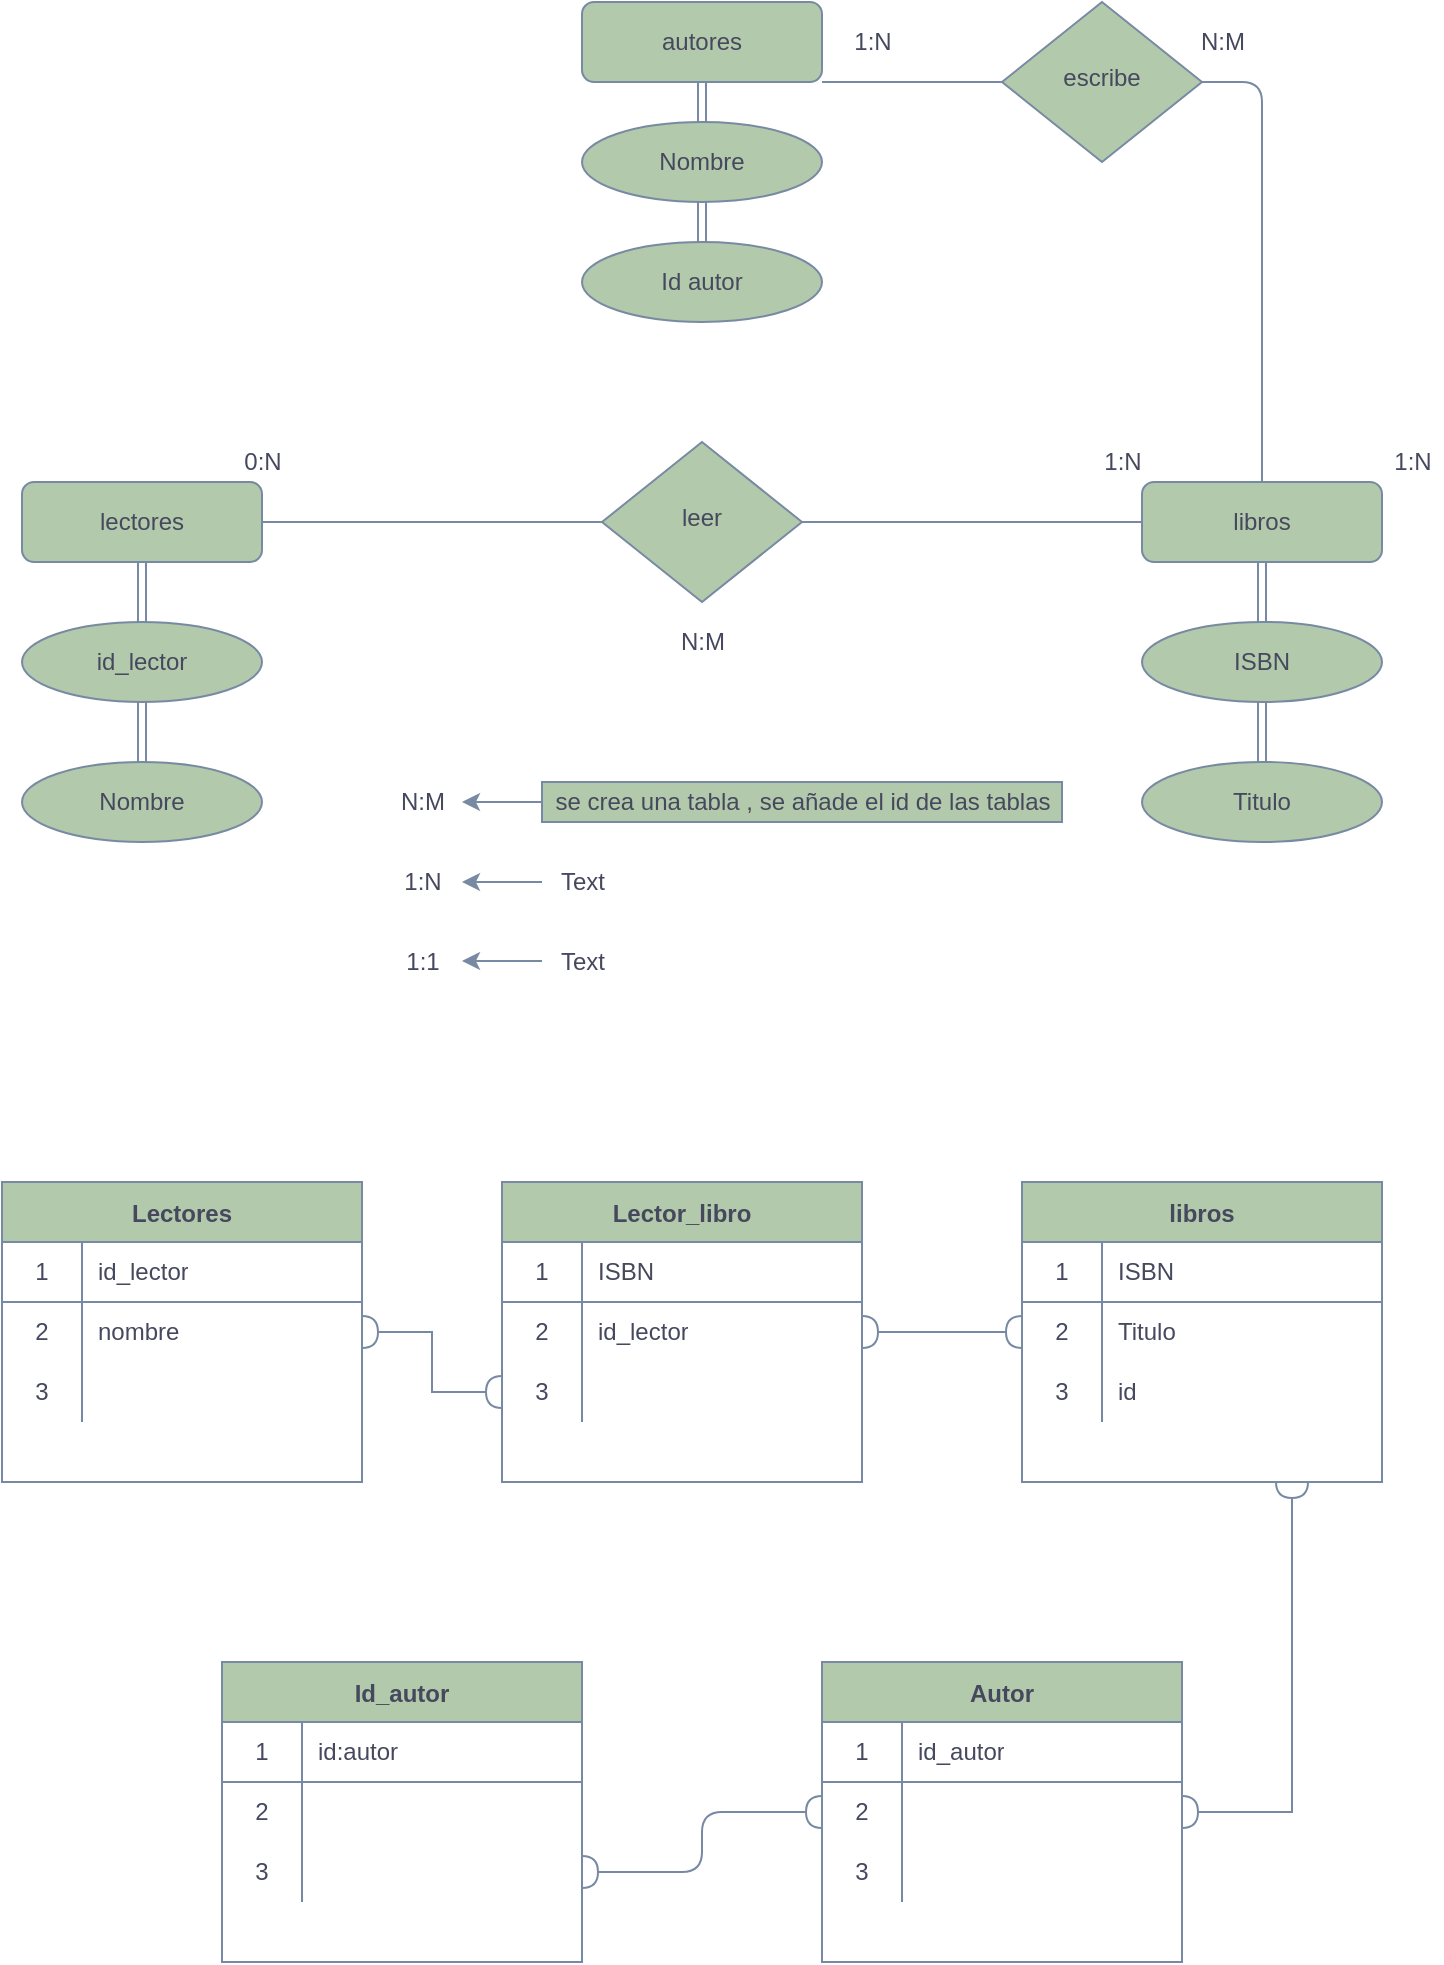 <mxfile version="15.1.1" type="github">
  <diagram id="C5RBs43oDa-KdzZeNtuy" name="Page-1">
    <mxGraphModel dx="781" dy="546" grid="1" gridSize="10" guides="1" tooltips="1" connect="1" arrows="1" fold="1" page="1" pageScale="1" pageWidth="827" pageHeight="1169" math="0" shadow="0">
      <root>
        <mxCell id="WIyWlLk6GJQsqaUBKTNV-0" />
        <mxCell id="WIyWlLk6GJQsqaUBKTNV-1" parent="WIyWlLk6GJQsqaUBKTNV-0" />
        <mxCell id="WIyWlLk6GJQsqaUBKTNV-3" value="lectores" style="rounded=1;whiteSpace=wrap;html=1;fontSize=12;glass=0;strokeWidth=1;shadow=0;fillColor=#B2C9AB;strokeColor=#788AA3;fontColor=#46495D;" parent="WIyWlLk6GJQsqaUBKTNV-1" vertex="1">
          <mxGeometry x="90" y="260" width="120" height="40" as="geometry" />
        </mxCell>
        <mxCell id="WIyWlLk6GJQsqaUBKTNV-6" value="leer" style="rhombus;whiteSpace=wrap;html=1;shadow=0;fontFamily=Helvetica;fontSize=12;align=center;strokeWidth=1;spacing=6;spacingTop=-4;fillColor=#B2C9AB;strokeColor=#788AA3;fontColor=#46495D;" parent="WIyWlLk6GJQsqaUBKTNV-1" vertex="1">
          <mxGeometry x="380" y="240" width="100" height="80" as="geometry" />
        </mxCell>
        <mxCell id="WIyWlLk6GJQsqaUBKTNV-7" value="autores" style="rounded=1;whiteSpace=wrap;html=1;fontSize=12;glass=0;strokeWidth=1;shadow=0;fillColor=#B2C9AB;strokeColor=#788AA3;fontColor=#46495D;" parent="WIyWlLk6GJQsqaUBKTNV-1" vertex="1">
          <mxGeometry x="370" y="20" width="120" height="40" as="geometry" />
        </mxCell>
        <mxCell id="v1buGAqdlQHVr1BccmHd-23" value="" style="edgeStyle=none;shape=link;rounded=0;orthogonalLoop=1;jettySize=auto;html=1;strokeColor=#788AA3;fontColor=#46495D;" edge="1" parent="WIyWlLk6GJQsqaUBKTNV-1" source="WIyWlLk6GJQsqaUBKTNV-11" target="v1buGAqdlQHVr1BccmHd-22">
          <mxGeometry relative="1" as="geometry" />
        </mxCell>
        <mxCell id="WIyWlLk6GJQsqaUBKTNV-11" value="libros" style="rounded=1;whiteSpace=wrap;html=1;fontSize=12;glass=0;strokeWidth=1;shadow=0;fillColor=#B2C9AB;strokeColor=#788AA3;fontColor=#46495D;" parent="WIyWlLk6GJQsqaUBKTNV-1" vertex="1">
          <mxGeometry x="650" y="260" width="120" height="40" as="geometry" />
        </mxCell>
        <mxCell id="v1buGAqdlQHVr1BccmHd-7" value="" style="endArrow=none;html=1;entryX=0;entryY=0.5;entryDx=0;entryDy=0;exitX=1;exitY=0.5;exitDx=0;exitDy=0;strokeColor=#788AA3;fontColor=#46495D;" edge="1" parent="WIyWlLk6GJQsqaUBKTNV-1" source="WIyWlLk6GJQsqaUBKTNV-3" target="WIyWlLk6GJQsqaUBKTNV-6">
          <mxGeometry width="50" height="50" relative="1" as="geometry">
            <mxPoint x="280" y="209.5" as="sourcePoint" />
            <mxPoint x="340" y="209.5" as="targetPoint" />
            <Array as="points" />
          </mxGeometry>
        </mxCell>
        <mxCell id="v1buGAqdlQHVr1BccmHd-9" value="" style="endArrow=none;html=1;exitX=1;exitY=0.5;exitDx=0;exitDy=0;entryX=0;entryY=0.5;entryDx=0;entryDy=0;strokeColor=#788AA3;fontColor=#46495D;" edge="1" parent="WIyWlLk6GJQsqaUBKTNV-1" source="WIyWlLk6GJQsqaUBKTNV-6" target="WIyWlLk6GJQsqaUBKTNV-11">
          <mxGeometry width="50" height="50" relative="1" as="geometry">
            <mxPoint x="500" y="209.5" as="sourcePoint" />
            <mxPoint x="570" y="209.5" as="targetPoint" />
            <Array as="points">
              <mxPoint x="540" y="280" />
            </Array>
          </mxGeometry>
        </mxCell>
        <mxCell id="v1buGAqdlQHVr1BccmHd-10" value="escribe" style="rhombus;whiteSpace=wrap;html=1;shadow=0;fontFamily=Helvetica;fontSize=12;align=center;strokeWidth=1;spacing=6;spacingTop=-4;fillColor=#B2C9AB;strokeColor=#788AA3;fontColor=#46495D;" vertex="1" parent="WIyWlLk6GJQsqaUBKTNV-1">
          <mxGeometry x="580" y="20" width="100" height="80" as="geometry" />
        </mxCell>
        <mxCell id="v1buGAqdlQHVr1BccmHd-12" value="" style="endArrow=none;html=1;entryX=0;entryY=0.5;entryDx=0;entryDy=0;exitX=1;exitY=1;exitDx=0;exitDy=0;strokeColor=#788AA3;fontColor=#46495D;" edge="1" parent="WIyWlLk6GJQsqaUBKTNV-1" source="WIyWlLk6GJQsqaUBKTNV-7" target="v1buGAqdlQHVr1BccmHd-10">
          <mxGeometry width="50" height="50" relative="1" as="geometry">
            <mxPoint x="600" y="40" as="sourcePoint" />
            <mxPoint x="700" y="40" as="targetPoint" />
            <Array as="points" />
          </mxGeometry>
        </mxCell>
        <mxCell id="v1buGAqdlQHVr1BccmHd-13" value="" style="endArrow=none;html=1;exitX=0.5;exitY=0;exitDx=0;exitDy=0;strokeColor=#788AA3;fontColor=#46495D;" edge="1" parent="WIyWlLk6GJQsqaUBKTNV-1" source="WIyWlLk6GJQsqaUBKTNV-11">
          <mxGeometry width="50" height="50" relative="1" as="geometry">
            <mxPoint x="690" y="220" as="sourcePoint" />
            <mxPoint x="710" y="160" as="targetPoint" />
          </mxGeometry>
        </mxCell>
        <mxCell id="v1buGAqdlQHVr1BccmHd-15" value="" style="endArrow=none;html=1;exitX=1;exitY=0.5;exitDx=0;exitDy=0;strokeColor=#788AA3;fontColor=#46495D;" edge="1" parent="WIyWlLk6GJQsqaUBKTNV-1" source="v1buGAqdlQHVr1BccmHd-10">
          <mxGeometry width="50" height="50" relative="1" as="geometry">
            <mxPoint x="670" y="40" as="sourcePoint" />
            <mxPoint x="710" y="160" as="targetPoint" />
            <Array as="points">
              <mxPoint x="710" y="60" />
              <mxPoint x="710" y="90" />
              <mxPoint x="710" y="160" />
            </Array>
          </mxGeometry>
        </mxCell>
        <mxCell id="v1buGAqdlQHVr1BccmHd-26" value="" style="edgeStyle=none;shape=link;rounded=0;orthogonalLoop=1;jettySize=auto;html=1;strokeColor=#788AA3;fontColor=#46495D;" edge="1" parent="WIyWlLk6GJQsqaUBKTNV-1" source="v1buGAqdlQHVr1BccmHd-16" target="WIyWlLk6GJQsqaUBKTNV-7">
          <mxGeometry relative="1" as="geometry" />
        </mxCell>
        <mxCell id="v1buGAqdlQHVr1BccmHd-28" value="" style="edgeStyle=none;shape=link;rounded=0;orthogonalLoop=1;jettySize=auto;html=1;strokeColor=#788AA3;fontColor=#46495D;" edge="1" parent="WIyWlLk6GJQsqaUBKTNV-1" source="v1buGAqdlQHVr1BccmHd-16" target="v1buGAqdlQHVr1BccmHd-27">
          <mxGeometry relative="1" as="geometry" />
        </mxCell>
        <mxCell id="v1buGAqdlQHVr1BccmHd-16" value="Nombre" style="ellipse;whiteSpace=wrap;html=1;fillColor=#B2C9AB;strokeColor=#788AA3;fontColor=#46495D;" vertex="1" parent="WIyWlLk6GJQsqaUBKTNV-1">
          <mxGeometry x="370" y="80" width="120" height="40" as="geometry" />
        </mxCell>
        <mxCell id="v1buGAqdlQHVr1BccmHd-19" value="" style="rounded=0;orthogonalLoop=1;jettySize=auto;html=1;shape=link;strokeColor=#788AA3;fontColor=#46495D;" edge="1" parent="WIyWlLk6GJQsqaUBKTNV-1" source="v1buGAqdlQHVr1BccmHd-17" target="WIyWlLk6GJQsqaUBKTNV-3">
          <mxGeometry relative="1" as="geometry" />
        </mxCell>
        <mxCell id="v1buGAqdlQHVr1BccmHd-17" value="id_lector" style="ellipse;whiteSpace=wrap;html=1;fillColor=#B2C9AB;strokeColor=#788AA3;fontColor=#46495D;" vertex="1" parent="WIyWlLk6GJQsqaUBKTNV-1">
          <mxGeometry x="90" y="330" width="120" height="40" as="geometry" />
        </mxCell>
        <mxCell id="v1buGAqdlQHVr1BccmHd-20" value="" style="edgeStyle=orthogonalEdgeStyle;rounded=0;orthogonalLoop=1;jettySize=auto;html=1;shape=link;strokeColor=#788AA3;fontColor=#46495D;" edge="1" parent="WIyWlLk6GJQsqaUBKTNV-1" source="v1buGAqdlQHVr1BccmHd-18" target="v1buGAqdlQHVr1BccmHd-17">
          <mxGeometry relative="1" as="geometry" />
        </mxCell>
        <mxCell id="v1buGAqdlQHVr1BccmHd-18" value="Nombre" style="ellipse;whiteSpace=wrap;html=1;fillColor=#B2C9AB;strokeColor=#788AA3;fontColor=#46495D;" vertex="1" parent="WIyWlLk6GJQsqaUBKTNV-1">
          <mxGeometry x="90" y="400" width="120" height="40" as="geometry" />
        </mxCell>
        <mxCell id="v1buGAqdlQHVr1BccmHd-25" value="" style="edgeStyle=none;shape=link;rounded=0;orthogonalLoop=1;jettySize=auto;html=1;strokeColor=#788AA3;fontColor=#46495D;" edge="1" parent="WIyWlLk6GJQsqaUBKTNV-1" source="v1buGAqdlQHVr1BccmHd-22" target="v1buGAqdlQHVr1BccmHd-24">
          <mxGeometry relative="1" as="geometry" />
        </mxCell>
        <mxCell id="v1buGAqdlQHVr1BccmHd-22" value="ISBN" style="ellipse;whiteSpace=wrap;html=1;rounded=1;shadow=0;strokeWidth=1;glass=0;fillColor=#B2C9AB;strokeColor=#788AA3;fontColor=#46495D;" vertex="1" parent="WIyWlLk6GJQsqaUBKTNV-1">
          <mxGeometry x="650" y="330" width="120" height="40" as="geometry" />
        </mxCell>
        <mxCell id="v1buGAqdlQHVr1BccmHd-24" value="Titulo" style="ellipse;whiteSpace=wrap;html=1;rounded=1;shadow=0;strokeWidth=1;glass=0;fillColor=#B2C9AB;strokeColor=#788AA3;fontColor=#46495D;" vertex="1" parent="WIyWlLk6GJQsqaUBKTNV-1">
          <mxGeometry x="650" y="400" width="120" height="40" as="geometry" />
        </mxCell>
        <mxCell id="v1buGAqdlQHVr1BccmHd-27" value="Id autor" style="ellipse;whiteSpace=wrap;html=1;fillColor=#B2C9AB;strokeColor=#788AA3;fontColor=#46495D;" vertex="1" parent="WIyWlLk6GJQsqaUBKTNV-1">
          <mxGeometry x="370" y="140" width="120" height="40" as="geometry" />
        </mxCell>
        <mxCell id="v1buGAqdlQHVr1BccmHd-29" value="0:N" style="text;html=1;align=center;verticalAlign=middle;resizable=0;points=[];autosize=1;strokeColor=none;fillColor=none;fontColor=#46495D;" vertex="1" parent="WIyWlLk6GJQsqaUBKTNV-1">
          <mxGeometry x="195" y="240" width="30" height="20" as="geometry" />
        </mxCell>
        <mxCell id="v1buGAqdlQHVr1BccmHd-30" value="N:M" style="text;html=1;align=center;verticalAlign=middle;resizable=0;points=[];autosize=1;strokeColor=none;fillColor=none;fontColor=#46495D;" vertex="1" parent="WIyWlLk6GJQsqaUBKTNV-1">
          <mxGeometry x="410" y="330" width="40" height="20" as="geometry" />
        </mxCell>
        <mxCell id="v1buGAqdlQHVr1BccmHd-31" value="1:N" style="text;html=1;align=center;verticalAlign=middle;resizable=0;points=[];autosize=1;strokeColor=none;fillColor=none;fontColor=#46495D;" vertex="1" parent="WIyWlLk6GJQsqaUBKTNV-1">
          <mxGeometry x="625" y="240" width="30" height="20" as="geometry" />
        </mxCell>
        <mxCell id="v1buGAqdlQHVr1BccmHd-32" value="1:N" style="text;html=1;align=center;verticalAlign=middle;resizable=0;points=[];autosize=1;strokeColor=none;fillColor=none;fontColor=#46495D;" vertex="1" parent="WIyWlLk6GJQsqaUBKTNV-1">
          <mxGeometry x="770" y="240" width="30" height="20" as="geometry" />
        </mxCell>
        <mxCell id="v1buGAqdlQHVr1BccmHd-33" value="N:M" style="text;html=1;align=center;verticalAlign=middle;resizable=0;points=[];autosize=1;strokeColor=none;fillColor=none;fontColor=#46495D;" vertex="1" parent="WIyWlLk6GJQsqaUBKTNV-1">
          <mxGeometry x="270" y="410" width="40" height="20" as="geometry" />
        </mxCell>
        <mxCell id="v1buGAqdlQHVr1BccmHd-40" value="" style="edgeStyle=none;rounded=0;orthogonalLoop=1;jettySize=auto;html=1;strokeColor=#788AA3;fontColor=#46495D;" edge="1" parent="WIyWlLk6GJQsqaUBKTNV-1" source="v1buGAqdlQHVr1BccmHd-35" target="v1buGAqdlQHVr1BccmHd-33">
          <mxGeometry relative="1" as="geometry" />
        </mxCell>
        <mxCell id="v1buGAqdlQHVr1BccmHd-35" value="se crea una tabla , se añade el id de las tablas" style="text;html=1;align=center;verticalAlign=middle;resizable=0;points=[];autosize=1;fillColor=#B2C9AB;strokeColor=#788AA3;fontColor=#46495D;" vertex="1" parent="WIyWlLk6GJQsqaUBKTNV-1">
          <mxGeometry x="350" y="410" width="260" height="20" as="geometry" />
        </mxCell>
        <mxCell id="v1buGAqdlQHVr1BccmHd-36" value="N:M" style="text;html=1;align=center;verticalAlign=middle;resizable=0;points=[];autosize=1;strokeColor=none;fillColor=none;fontColor=#46495D;" vertex="1" parent="WIyWlLk6GJQsqaUBKTNV-1">
          <mxGeometry x="670" y="30" width="40" height="20" as="geometry" />
        </mxCell>
        <mxCell id="v1buGAqdlQHVr1BccmHd-37" value="1:N" style="text;html=1;align=center;verticalAlign=middle;resizable=0;points=[];autosize=1;strokeColor=none;fillColor=none;fontColor=#46495D;" vertex="1" parent="WIyWlLk6GJQsqaUBKTNV-1">
          <mxGeometry x="500" y="30" width="30" height="20" as="geometry" />
        </mxCell>
        <mxCell id="v1buGAqdlQHVr1BccmHd-41" value="1:N" style="text;html=1;align=center;verticalAlign=middle;resizable=0;points=[];autosize=1;strokeColor=none;fillColor=none;fontColor=#46495D;" vertex="1" parent="WIyWlLk6GJQsqaUBKTNV-1">
          <mxGeometry x="275" y="450" width="30" height="20" as="geometry" />
        </mxCell>
        <mxCell id="v1buGAqdlQHVr1BccmHd-45" value="" style="edgeStyle=none;rounded=0;orthogonalLoop=1;jettySize=auto;html=1;strokeColor=#788AA3;fontColor=#46495D;" edge="1" parent="WIyWlLk6GJQsqaUBKTNV-1" source="v1buGAqdlQHVr1BccmHd-44">
          <mxGeometry relative="1" as="geometry">
            <mxPoint x="310" y="460" as="targetPoint" />
          </mxGeometry>
        </mxCell>
        <mxCell id="v1buGAqdlQHVr1BccmHd-44" value="Text" style="text;html=1;align=center;verticalAlign=middle;resizable=0;points=[];autosize=1;strokeColor=none;fillColor=none;fontColor=#46495D;" vertex="1" parent="WIyWlLk6GJQsqaUBKTNV-1">
          <mxGeometry x="350" y="450" width="40" height="20" as="geometry" />
        </mxCell>
        <mxCell id="v1buGAqdlQHVr1BccmHd-46" value="1:1" style="text;html=1;align=center;verticalAlign=middle;resizable=0;points=[];autosize=1;strokeColor=none;fillColor=none;fontColor=#46495D;" vertex="1" parent="WIyWlLk6GJQsqaUBKTNV-1">
          <mxGeometry x="275" y="490" width="30" height="20" as="geometry" />
        </mxCell>
        <mxCell id="v1buGAqdlQHVr1BccmHd-47" value="" style="edgeStyle=none;rounded=0;orthogonalLoop=1;jettySize=auto;html=1;strokeColor=#788AA3;fontColor=#46495D;" edge="1" parent="WIyWlLk6GJQsqaUBKTNV-1">
          <mxGeometry relative="1" as="geometry">
            <mxPoint x="350" y="499.5" as="sourcePoint" />
            <mxPoint x="310" y="499.5" as="targetPoint" />
          </mxGeometry>
        </mxCell>
        <mxCell id="v1buGAqdlQHVr1BccmHd-48" value="Text" style="text;html=1;align=center;verticalAlign=middle;resizable=0;points=[];autosize=1;strokeColor=none;fillColor=none;fontColor=#46495D;" vertex="1" parent="WIyWlLk6GJQsqaUBKTNV-1">
          <mxGeometry x="350" y="490" width="40" height="20" as="geometry" />
        </mxCell>
        <mxCell id="v1buGAqdlQHVr1BccmHd-68" value="Lectores" style="shape=table;startSize=30;container=1;collapsible=0;childLayout=tableLayout;fixedRows=1;rowLines=0;fontStyle=1;align=center;pointerEvents=1;fillColor=#B2C9AB;strokeColor=#788AA3;fontColor=#46495D;" vertex="1" parent="WIyWlLk6GJQsqaUBKTNV-1">
          <mxGeometry x="80" y="610" width="180" height="150" as="geometry" />
        </mxCell>
        <mxCell id="v1buGAqdlQHVr1BccmHd-69" value="" style="shape=partialRectangle;html=1;whiteSpace=wrap;collapsible=0;dropTarget=0;pointerEvents=1;fillColor=none;top=0;left=0;bottom=1;right=0;points=[[0,0.5],[1,0.5]];portConstraint=eastwest;strokeColor=#788AA3;fontColor=#46495D;" vertex="1" parent="v1buGAqdlQHVr1BccmHd-68">
          <mxGeometry y="30" width="180" height="30" as="geometry" />
        </mxCell>
        <mxCell id="v1buGAqdlQHVr1BccmHd-70" value="1" style="shape=partialRectangle;html=1;whiteSpace=wrap;connectable=0;fillColor=none;top=0;left=0;bottom=0;right=0;overflow=hidden;pointerEvents=1;strokeColor=#788AA3;fontColor=#46495D;" vertex="1" parent="v1buGAqdlQHVr1BccmHd-69">
          <mxGeometry width="40" height="30" as="geometry" />
        </mxCell>
        <mxCell id="v1buGAqdlQHVr1BccmHd-71" value="id_lector" style="shape=partialRectangle;html=1;whiteSpace=wrap;connectable=0;fillColor=none;top=0;left=0;bottom=0;right=0;align=left;spacingLeft=6;overflow=hidden;pointerEvents=1;strokeColor=#788AA3;fontColor=#46495D;" vertex="1" parent="v1buGAqdlQHVr1BccmHd-69">
          <mxGeometry x="40" width="140" height="30" as="geometry" />
        </mxCell>
        <mxCell id="v1buGAqdlQHVr1BccmHd-72" value="" style="shape=partialRectangle;html=1;whiteSpace=wrap;collapsible=0;dropTarget=0;pointerEvents=1;fillColor=none;top=0;left=0;bottom=0;right=0;points=[[0,0.5],[1,0.5]];portConstraint=eastwest;strokeColor=#788AA3;fontColor=#46495D;" vertex="1" parent="v1buGAqdlQHVr1BccmHd-68">
          <mxGeometry y="60" width="180" height="30" as="geometry" />
        </mxCell>
        <mxCell id="v1buGAqdlQHVr1BccmHd-73" value="2" style="shape=partialRectangle;html=1;whiteSpace=wrap;connectable=0;fillColor=none;top=0;left=0;bottom=0;right=0;overflow=hidden;pointerEvents=1;strokeColor=#788AA3;fontColor=#46495D;" vertex="1" parent="v1buGAqdlQHVr1BccmHd-72">
          <mxGeometry width="40" height="30" as="geometry" />
        </mxCell>
        <mxCell id="v1buGAqdlQHVr1BccmHd-74" value="nombre" style="shape=partialRectangle;html=1;whiteSpace=wrap;connectable=0;fillColor=none;top=0;left=0;bottom=0;right=0;align=left;spacingLeft=6;overflow=hidden;pointerEvents=1;strokeColor=#788AA3;fontColor=#46495D;" vertex="1" parent="v1buGAqdlQHVr1BccmHd-72">
          <mxGeometry x="40" width="140" height="30" as="geometry" />
        </mxCell>
        <mxCell id="v1buGAqdlQHVr1BccmHd-75" value="" style="shape=partialRectangle;html=1;whiteSpace=wrap;collapsible=0;dropTarget=0;pointerEvents=1;fillColor=none;top=0;left=0;bottom=0;right=0;points=[[0,0.5],[1,0.5]];portConstraint=eastwest;strokeColor=#788AA3;fontColor=#46495D;" vertex="1" parent="v1buGAqdlQHVr1BccmHd-68">
          <mxGeometry y="90" width="180" height="30" as="geometry" />
        </mxCell>
        <mxCell id="v1buGAqdlQHVr1BccmHd-76" value="3" style="shape=partialRectangle;html=1;whiteSpace=wrap;connectable=0;fillColor=none;top=0;left=0;bottom=0;right=0;overflow=hidden;pointerEvents=1;strokeColor=#788AA3;fontColor=#46495D;" vertex="1" parent="v1buGAqdlQHVr1BccmHd-75">
          <mxGeometry width="40" height="30" as="geometry" />
        </mxCell>
        <mxCell id="v1buGAqdlQHVr1BccmHd-77" value="" style="shape=partialRectangle;html=1;whiteSpace=wrap;connectable=0;fillColor=none;top=0;left=0;bottom=0;right=0;align=left;spacingLeft=6;overflow=hidden;pointerEvents=1;strokeColor=#788AA3;fontColor=#46495D;" vertex="1" parent="v1buGAqdlQHVr1BccmHd-75">
          <mxGeometry x="40" width="140" height="30" as="geometry" />
        </mxCell>
        <mxCell id="v1buGAqdlQHVr1BccmHd-78" value="Lector_libro" style="shape=table;startSize=30;container=1;collapsible=0;childLayout=tableLayout;fixedRows=1;rowLines=0;fontStyle=1;align=center;pointerEvents=1;fillColor=#B2C9AB;strokeColor=#788AA3;fontColor=#46495D;" vertex="1" parent="WIyWlLk6GJQsqaUBKTNV-1">
          <mxGeometry x="330" y="610" width="180" height="150" as="geometry" />
        </mxCell>
        <mxCell id="v1buGAqdlQHVr1BccmHd-79" value="" style="shape=partialRectangle;html=1;whiteSpace=wrap;collapsible=0;dropTarget=0;pointerEvents=1;fillColor=none;top=0;left=0;bottom=1;right=0;points=[[0,0.5],[1,0.5]];portConstraint=eastwest;strokeColor=#788AA3;fontColor=#46495D;" vertex="1" parent="v1buGAqdlQHVr1BccmHd-78">
          <mxGeometry y="30" width="180" height="30" as="geometry" />
        </mxCell>
        <mxCell id="v1buGAqdlQHVr1BccmHd-80" value="1" style="shape=partialRectangle;html=1;whiteSpace=wrap;connectable=0;fillColor=none;top=0;left=0;bottom=0;right=0;overflow=hidden;pointerEvents=1;strokeColor=#788AA3;fontColor=#46495D;" vertex="1" parent="v1buGAqdlQHVr1BccmHd-79">
          <mxGeometry width="40" height="30" as="geometry" />
        </mxCell>
        <mxCell id="v1buGAqdlQHVr1BccmHd-81" value="ISBN" style="shape=partialRectangle;html=1;whiteSpace=wrap;connectable=0;fillColor=none;top=0;left=0;bottom=0;right=0;align=left;spacingLeft=6;overflow=hidden;pointerEvents=1;strokeColor=#788AA3;fontColor=#46495D;" vertex="1" parent="v1buGAqdlQHVr1BccmHd-79">
          <mxGeometry x="40" width="140" height="30" as="geometry" />
        </mxCell>
        <mxCell id="v1buGAqdlQHVr1BccmHd-82" value="" style="shape=partialRectangle;html=1;whiteSpace=wrap;collapsible=0;dropTarget=0;pointerEvents=1;fillColor=none;top=0;left=0;bottom=0;right=0;points=[[0,0.5],[1,0.5]];portConstraint=eastwest;strokeColor=#788AA3;fontColor=#46495D;" vertex="1" parent="v1buGAqdlQHVr1BccmHd-78">
          <mxGeometry y="60" width="180" height="30" as="geometry" />
        </mxCell>
        <mxCell id="v1buGAqdlQHVr1BccmHd-83" value="2" style="shape=partialRectangle;html=1;whiteSpace=wrap;connectable=0;fillColor=none;top=0;left=0;bottom=0;right=0;overflow=hidden;pointerEvents=1;strokeColor=#788AA3;fontColor=#46495D;" vertex="1" parent="v1buGAqdlQHVr1BccmHd-82">
          <mxGeometry width="40" height="30" as="geometry" />
        </mxCell>
        <mxCell id="v1buGAqdlQHVr1BccmHd-84" value="id_lector" style="shape=partialRectangle;html=1;whiteSpace=wrap;connectable=0;fillColor=none;top=0;left=0;bottom=0;right=0;align=left;spacingLeft=6;overflow=hidden;pointerEvents=1;strokeColor=#788AA3;fontColor=#46495D;" vertex="1" parent="v1buGAqdlQHVr1BccmHd-82">
          <mxGeometry x="40" width="140" height="30" as="geometry" />
        </mxCell>
        <mxCell id="v1buGAqdlQHVr1BccmHd-85" value="" style="shape=partialRectangle;html=1;whiteSpace=wrap;collapsible=0;dropTarget=0;pointerEvents=1;fillColor=none;top=0;left=0;bottom=0;right=0;points=[[0,0.5],[1,0.5]];portConstraint=eastwest;strokeColor=#788AA3;fontColor=#46495D;" vertex="1" parent="v1buGAqdlQHVr1BccmHd-78">
          <mxGeometry y="90" width="180" height="30" as="geometry" />
        </mxCell>
        <mxCell id="v1buGAqdlQHVr1BccmHd-86" value="3" style="shape=partialRectangle;html=1;whiteSpace=wrap;connectable=0;fillColor=none;top=0;left=0;bottom=0;right=0;overflow=hidden;pointerEvents=1;strokeColor=#788AA3;fontColor=#46495D;" vertex="1" parent="v1buGAqdlQHVr1BccmHd-85">
          <mxGeometry width="40" height="30" as="geometry" />
        </mxCell>
        <mxCell id="v1buGAqdlQHVr1BccmHd-87" value="" style="shape=partialRectangle;html=1;whiteSpace=wrap;connectable=0;fillColor=none;top=0;left=0;bottom=0;right=0;align=left;spacingLeft=6;overflow=hidden;pointerEvents=1;strokeColor=#788AA3;fontColor=#46495D;" vertex="1" parent="v1buGAqdlQHVr1BccmHd-85">
          <mxGeometry x="40" width="140" height="30" as="geometry" />
        </mxCell>
        <mxCell id="v1buGAqdlQHVr1BccmHd-125" style="edgeStyle=orthogonalEdgeStyle;rounded=0;orthogonalLoop=1;jettySize=auto;html=1;exitX=0.75;exitY=1;exitDx=0;exitDy=0;entryX=1;entryY=0.5;entryDx=0;entryDy=0;strokeColor=#788AA3;fontColor=#46495D;startArrow=halfCircle;startFill=0;endArrow=halfCircle;endFill=0;" edge="1" parent="WIyWlLk6GJQsqaUBKTNV-1" source="v1buGAqdlQHVr1BccmHd-88" target="v1buGAqdlQHVr1BccmHd-102">
          <mxGeometry relative="1" as="geometry">
            <mxPoint x="680" y="930" as="targetPoint" />
            <Array as="points">
              <mxPoint x="725" y="925" />
            </Array>
          </mxGeometry>
        </mxCell>
        <mxCell id="v1buGAqdlQHVr1BccmHd-88" value="libros" style="shape=table;startSize=30;container=1;collapsible=0;childLayout=tableLayout;fixedRows=1;rowLines=0;fontStyle=1;align=center;pointerEvents=1;fillColor=#B2C9AB;strokeColor=#788AA3;fontColor=#46495D;" vertex="1" parent="WIyWlLk6GJQsqaUBKTNV-1">
          <mxGeometry x="590" y="610" width="180" height="150" as="geometry" />
        </mxCell>
        <mxCell id="v1buGAqdlQHVr1BccmHd-89" value="" style="shape=partialRectangle;html=1;whiteSpace=wrap;collapsible=0;dropTarget=0;pointerEvents=1;fillColor=none;top=0;left=0;bottom=1;right=0;points=[[0,0.5],[1,0.5]];portConstraint=eastwest;strokeColor=#788AA3;fontColor=#46495D;" vertex="1" parent="v1buGAqdlQHVr1BccmHd-88">
          <mxGeometry y="30" width="180" height="30" as="geometry" />
        </mxCell>
        <mxCell id="v1buGAqdlQHVr1BccmHd-90" value="1" style="shape=partialRectangle;html=1;whiteSpace=wrap;connectable=0;fillColor=none;top=0;left=0;bottom=0;right=0;overflow=hidden;pointerEvents=1;strokeColor=#788AA3;fontColor=#46495D;" vertex="1" parent="v1buGAqdlQHVr1BccmHd-89">
          <mxGeometry width="40" height="30" as="geometry" />
        </mxCell>
        <mxCell id="v1buGAqdlQHVr1BccmHd-91" value="ISBN" style="shape=partialRectangle;html=1;whiteSpace=wrap;connectable=0;fillColor=none;top=0;left=0;bottom=0;right=0;align=left;spacingLeft=6;overflow=hidden;pointerEvents=1;strokeColor=#788AA3;fontColor=#46495D;" vertex="1" parent="v1buGAqdlQHVr1BccmHd-89">
          <mxGeometry x="40" width="140" height="30" as="geometry" />
        </mxCell>
        <mxCell id="v1buGAqdlQHVr1BccmHd-92" value="" style="shape=partialRectangle;html=1;whiteSpace=wrap;collapsible=0;dropTarget=0;pointerEvents=1;fillColor=none;top=0;left=0;bottom=0;right=0;points=[[0,0.5],[1,0.5]];portConstraint=eastwest;strokeColor=#788AA3;fontColor=#46495D;" vertex="1" parent="v1buGAqdlQHVr1BccmHd-88">
          <mxGeometry y="60" width="180" height="30" as="geometry" />
        </mxCell>
        <mxCell id="v1buGAqdlQHVr1BccmHd-93" value="2" style="shape=partialRectangle;html=1;whiteSpace=wrap;connectable=0;fillColor=none;top=0;left=0;bottom=0;right=0;overflow=hidden;pointerEvents=1;strokeColor=#788AA3;fontColor=#46495D;" vertex="1" parent="v1buGAqdlQHVr1BccmHd-92">
          <mxGeometry width="40" height="30" as="geometry" />
        </mxCell>
        <mxCell id="v1buGAqdlQHVr1BccmHd-94" value="Titulo" style="shape=partialRectangle;html=1;whiteSpace=wrap;connectable=0;fillColor=none;top=0;left=0;bottom=0;right=0;align=left;spacingLeft=6;overflow=hidden;pointerEvents=1;strokeColor=#788AA3;fontColor=#46495D;" vertex="1" parent="v1buGAqdlQHVr1BccmHd-92">
          <mxGeometry x="40" width="140" height="30" as="geometry" />
        </mxCell>
        <mxCell id="v1buGAqdlQHVr1BccmHd-95" value="" style="shape=partialRectangle;html=1;whiteSpace=wrap;collapsible=0;dropTarget=0;pointerEvents=1;fillColor=none;top=0;left=0;bottom=0;right=0;points=[[0,0.5],[1,0.5]];portConstraint=eastwest;strokeColor=#788AA3;fontColor=#46495D;" vertex="1" parent="v1buGAqdlQHVr1BccmHd-88">
          <mxGeometry y="90" width="180" height="30" as="geometry" />
        </mxCell>
        <mxCell id="v1buGAqdlQHVr1BccmHd-96" value="3" style="shape=partialRectangle;html=1;whiteSpace=wrap;connectable=0;fillColor=none;top=0;left=0;bottom=0;right=0;overflow=hidden;pointerEvents=1;strokeColor=#788AA3;fontColor=#46495D;" vertex="1" parent="v1buGAqdlQHVr1BccmHd-95">
          <mxGeometry width="40" height="30" as="geometry" />
        </mxCell>
        <mxCell id="v1buGAqdlQHVr1BccmHd-97" value="id" style="shape=partialRectangle;html=1;whiteSpace=wrap;connectable=0;fillColor=none;top=0;left=0;bottom=0;right=0;align=left;spacingLeft=6;overflow=hidden;pointerEvents=1;strokeColor=#788AA3;fontColor=#46495D;" vertex="1" parent="v1buGAqdlQHVr1BccmHd-95">
          <mxGeometry x="40" width="140" height="30" as="geometry" />
        </mxCell>
        <mxCell id="v1buGAqdlQHVr1BccmHd-98" value="Autor" style="shape=table;startSize=30;container=1;collapsible=0;childLayout=tableLayout;fixedRows=1;rowLines=0;fontStyle=1;align=center;pointerEvents=1;fillColor=#B2C9AB;strokeColor=#788AA3;fontColor=#46495D;" vertex="1" parent="WIyWlLk6GJQsqaUBKTNV-1">
          <mxGeometry x="490" y="850" width="180" height="150" as="geometry" />
        </mxCell>
        <mxCell id="v1buGAqdlQHVr1BccmHd-99" value="" style="shape=partialRectangle;html=1;whiteSpace=wrap;collapsible=0;dropTarget=0;pointerEvents=1;fillColor=none;top=0;left=0;bottom=1;right=0;points=[[0,0.5],[1,0.5]];portConstraint=eastwest;strokeColor=#788AA3;fontColor=#46495D;" vertex="1" parent="v1buGAqdlQHVr1BccmHd-98">
          <mxGeometry y="30" width="180" height="30" as="geometry" />
        </mxCell>
        <mxCell id="v1buGAqdlQHVr1BccmHd-100" value="1" style="shape=partialRectangle;html=1;whiteSpace=wrap;connectable=0;fillColor=none;top=0;left=0;bottom=0;right=0;overflow=hidden;pointerEvents=1;strokeColor=#788AA3;fontColor=#46495D;" vertex="1" parent="v1buGAqdlQHVr1BccmHd-99">
          <mxGeometry width="40" height="30" as="geometry" />
        </mxCell>
        <mxCell id="v1buGAqdlQHVr1BccmHd-101" value="id_autor" style="shape=partialRectangle;html=1;whiteSpace=wrap;connectable=0;fillColor=none;top=0;left=0;bottom=0;right=0;align=left;spacingLeft=6;overflow=hidden;pointerEvents=1;strokeColor=#788AA3;fontColor=#46495D;" vertex="1" parent="v1buGAqdlQHVr1BccmHd-99">
          <mxGeometry x="40" width="140" height="30" as="geometry" />
        </mxCell>
        <mxCell id="v1buGAqdlQHVr1BccmHd-102" value="" style="shape=partialRectangle;html=1;whiteSpace=wrap;collapsible=0;dropTarget=0;pointerEvents=1;fillColor=none;top=0;left=0;bottom=0;right=0;points=[[0,0.5],[1,0.5]];portConstraint=eastwest;strokeColor=#788AA3;fontColor=#46495D;" vertex="1" parent="v1buGAqdlQHVr1BccmHd-98">
          <mxGeometry y="60" width="180" height="30" as="geometry" />
        </mxCell>
        <mxCell id="v1buGAqdlQHVr1BccmHd-103" value="2" style="shape=partialRectangle;html=1;whiteSpace=wrap;connectable=0;fillColor=none;top=0;left=0;bottom=0;right=0;overflow=hidden;pointerEvents=1;strokeColor=#788AA3;fontColor=#46495D;" vertex="1" parent="v1buGAqdlQHVr1BccmHd-102">
          <mxGeometry width="40" height="30" as="geometry" />
        </mxCell>
        <mxCell id="v1buGAqdlQHVr1BccmHd-104" value="" style="shape=partialRectangle;html=1;whiteSpace=wrap;connectable=0;fillColor=none;top=0;left=0;bottom=0;right=0;align=left;spacingLeft=6;overflow=hidden;pointerEvents=1;strokeColor=#788AA3;fontColor=#46495D;" vertex="1" parent="v1buGAqdlQHVr1BccmHd-102">
          <mxGeometry x="40" width="140" height="30" as="geometry" />
        </mxCell>
        <mxCell id="v1buGAqdlQHVr1BccmHd-105" value="" style="shape=partialRectangle;html=1;whiteSpace=wrap;collapsible=0;dropTarget=0;pointerEvents=1;fillColor=none;top=0;left=0;bottom=0;right=0;points=[[0,0.5],[1,0.5]];portConstraint=eastwest;strokeColor=#788AA3;fontColor=#46495D;" vertex="1" parent="v1buGAqdlQHVr1BccmHd-98">
          <mxGeometry y="90" width="180" height="30" as="geometry" />
        </mxCell>
        <mxCell id="v1buGAqdlQHVr1BccmHd-106" value="3" style="shape=partialRectangle;html=1;whiteSpace=wrap;connectable=0;fillColor=none;top=0;left=0;bottom=0;right=0;overflow=hidden;pointerEvents=1;strokeColor=#788AA3;fontColor=#46495D;" vertex="1" parent="v1buGAqdlQHVr1BccmHd-105">
          <mxGeometry width="40" height="30" as="geometry" />
        </mxCell>
        <mxCell id="v1buGAqdlQHVr1BccmHd-107" value="" style="shape=partialRectangle;html=1;whiteSpace=wrap;connectable=0;fillColor=none;top=0;left=0;bottom=0;right=0;align=left;spacingLeft=6;overflow=hidden;pointerEvents=1;strokeColor=#788AA3;fontColor=#46495D;" vertex="1" parent="v1buGAqdlQHVr1BccmHd-105">
          <mxGeometry x="40" width="140" height="30" as="geometry" />
        </mxCell>
        <mxCell id="v1buGAqdlQHVr1BccmHd-109" value="Id_autor" style="shape=table;startSize=30;container=1;collapsible=0;childLayout=tableLayout;fixedRows=1;rowLines=0;fontStyle=1;align=center;pointerEvents=1;fillColor=#B2C9AB;strokeColor=#788AA3;fontColor=#46495D;" vertex="1" parent="WIyWlLk6GJQsqaUBKTNV-1">
          <mxGeometry x="190" y="850" width="180" height="150" as="geometry" />
        </mxCell>
        <mxCell id="v1buGAqdlQHVr1BccmHd-110" value="" style="shape=partialRectangle;html=1;whiteSpace=wrap;collapsible=0;dropTarget=0;pointerEvents=1;fillColor=none;top=0;left=0;bottom=1;right=0;points=[[0,0.5],[1,0.5]];portConstraint=eastwest;strokeColor=#788AA3;fontColor=#46495D;" vertex="1" parent="v1buGAqdlQHVr1BccmHd-109">
          <mxGeometry y="30" width="180" height="30" as="geometry" />
        </mxCell>
        <mxCell id="v1buGAqdlQHVr1BccmHd-111" value="1" style="shape=partialRectangle;html=1;whiteSpace=wrap;connectable=0;fillColor=none;top=0;left=0;bottom=0;right=0;overflow=hidden;pointerEvents=1;strokeColor=#788AA3;fontColor=#46495D;" vertex="1" parent="v1buGAqdlQHVr1BccmHd-110">
          <mxGeometry width="40" height="30" as="geometry" />
        </mxCell>
        <mxCell id="v1buGAqdlQHVr1BccmHd-112" value="id:autor" style="shape=partialRectangle;html=1;whiteSpace=wrap;connectable=0;fillColor=none;top=0;left=0;bottom=0;right=0;align=left;spacingLeft=6;overflow=hidden;pointerEvents=1;strokeColor=#788AA3;fontColor=#46495D;" vertex="1" parent="v1buGAqdlQHVr1BccmHd-110">
          <mxGeometry x="40" width="140" height="30" as="geometry" />
        </mxCell>
        <mxCell id="v1buGAqdlQHVr1BccmHd-113" value="" style="shape=partialRectangle;html=1;whiteSpace=wrap;collapsible=0;dropTarget=0;pointerEvents=1;fillColor=none;top=0;left=0;bottom=0;right=0;points=[[0,0.5],[1,0.5]];portConstraint=eastwest;strokeColor=#788AA3;fontColor=#46495D;" vertex="1" parent="v1buGAqdlQHVr1BccmHd-109">
          <mxGeometry y="60" width="180" height="30" as="geometry" />
        </mxCell>
        <mxCell id="v1buGAqdlQHVr1BccmHd-114" value="2" style="shape=partialRectangle;html=1;whiteSpace=wrap;connectable=0;fillColor=none;top=0;left=0;bottom=0;right=0;overflow=hidden;pointerEvents=1;strokeColor=#788AA3;fontColor=#46495D;" vertex="1" parent="v1buGAqdlQHVr1BccmHd-113">
          <mxGeometry width="40" height="30" as="geometry" />
        </mxCell>
        <mxCell id="v1buGAqdlQHVr1BccmHd-115" value="" style="shape=partialRectangle;html=1;whiteSpace=wrap;connectable=0;fillColor=none;top=0;left=0;bottom=0;right=0;align=left;spacingLeft=6;overflow=hidden;pointerEvents=1;strokeColor=#788AA3;fontColor=#46495D;" vertex="1" parent="v1buGAqdlQHVr1BccmHd-113">
          <mxGeometry x="40" width="140" height="30" as="geometry" />
        </mxCell>
        <mxCell id="v1buGAqdlQHVr1BccmHd-116" value="" style="shape=partialRectangle;html=1;whiteSpace=wrap;collapsible=0;dropTarget=0;pointerEvents=1;fillColor=none;top=0;left=0;bottom=0;right=0;points=[[0,0.5],[1,0.5]];portConstraint=eastwest;strokeColor=#788AA3;fontColor=#46495D;" vertex="1" parent="v1buGAqdlQHVr1BccmHd-109">
          <mxGeometry y="90" width="180" height="30" as="geometry" />
        </mxCell>
        <mxCell id="v1buGAqdlQHVr1BccmHd-117" value="3" style="shape=partialRectangle;html=1;whiteSpace=wrap;connectable=0;fillColor=none;top=0;left=0;bottom=0;right=0;overflow=hidden;pointerEvents=1;strokeColor=#788AA3;fontColor=#46495D;" vertex="1" parent="v1buGAqdlQHVr1BccmHd-116">
          <mxGeometry width="40" height="30" as="geometry" />
        </mxCell>
        <mxCell id="v1buGAqdlQHVr1BccmHd-118" value="" style="shape=partialRectangle;html=1;whiteSpace=wrap;connectable=0;fillColor=none;top=0;left=0;bottom=0;right=0;align=left;spacingLeft=6;overflow=hidden;pointerEvents=1;strokeColor=#788AA3;fontColor=#46495D;" vertex="1" parent="v1buGAqdlQHVr1BccmHd-116">
          <mxGeometry x="40" width="140" height="30" as="geometry" />
        </mxCell>
        <mxCell id="v1buGAqdlQHVr1BccmHd-124" style="edgeStyle=orthogonalEdgeStyle;rounded=0;orthogonalLoop=1;jettySize=auto;html=1;exitX=1;exitY=0.5;exitDx=0;exitDy=0;entryX=0;entryY=0.5;entryDx=0;entryDy=0;strokeColor=#788AA3;fontColor=#46495D;startArrow=halfCircle;startFill=0;endArrow=halfCircle;endFill=0;" edge="1" parent="WIyWlLk6GJQsqaUBKTNV-1" source="v1buGAqdlQHVr1BccmHd-82" target="v1buGAqdlQHVr1BccmHd-92">
          <mxGeometry relative="1" as="geometry" />
        </mxCell>
        <mxCell id="v1buGAqdlQHVr1BccmHd-126" style="edgeStyle=orthogonalEdgeStyle;curved=0;rounded=1;sketch=0;orthogonalLoop=1;jettySize=auto;html=1;exitX=1;exitY=0.5;exitDx=0;exitDy=0;fontColor=#46495D;strokeColor=#788AA3;fillColor=#B2C9AB;entryX=0;entryY=0.5;entryDx=0;entryDy=0;startArrow=halfCircle;startFill=0;endArrow=halfCircle;endFill=0;" edge="1" parent="WIyWlLk6GJQsqaUBKTNV-1" source="v1buGAqdlQHVr1BccmHd-116" target="v1buGAqdlQHVr1BccmHd-102">
          <mxGeometry relative="1" as="geometry">
            <mxPoint x="430" y="920" as="targetPoint" />
          </mxGeometry>
        </mxCell>
        <mxCell id="v1buGAqdlQHVr1BccmHd-121" style="edgeStyle=orthogonalEdgeStyle;rounded=0;orthogonalLoop=1;jettySize=auto;html=1;exitX=1;exitY=0.5;exitDx=0;exitDy=0;entryX=0;entryY=0.5;entryDx=0;entryDy=0;strokeColor=#788AA3;fontColor=#46495D;startArrow=halfCircle;startFill=0;endArrow=halfCircle;endFill=0;" edge="1" parent="WIyWlLk6GJQsqaUBKTNV-1" source="v1buGAqdlQHVr1BccmHd-72" target="v1buGAqdlQHVr1BccmHd-85">
          <mxGeometry relative="1" as="geometry" />
        </mxCell>
      </root>
    </mxGraphModel>
  </diagram>
</mxfile>
